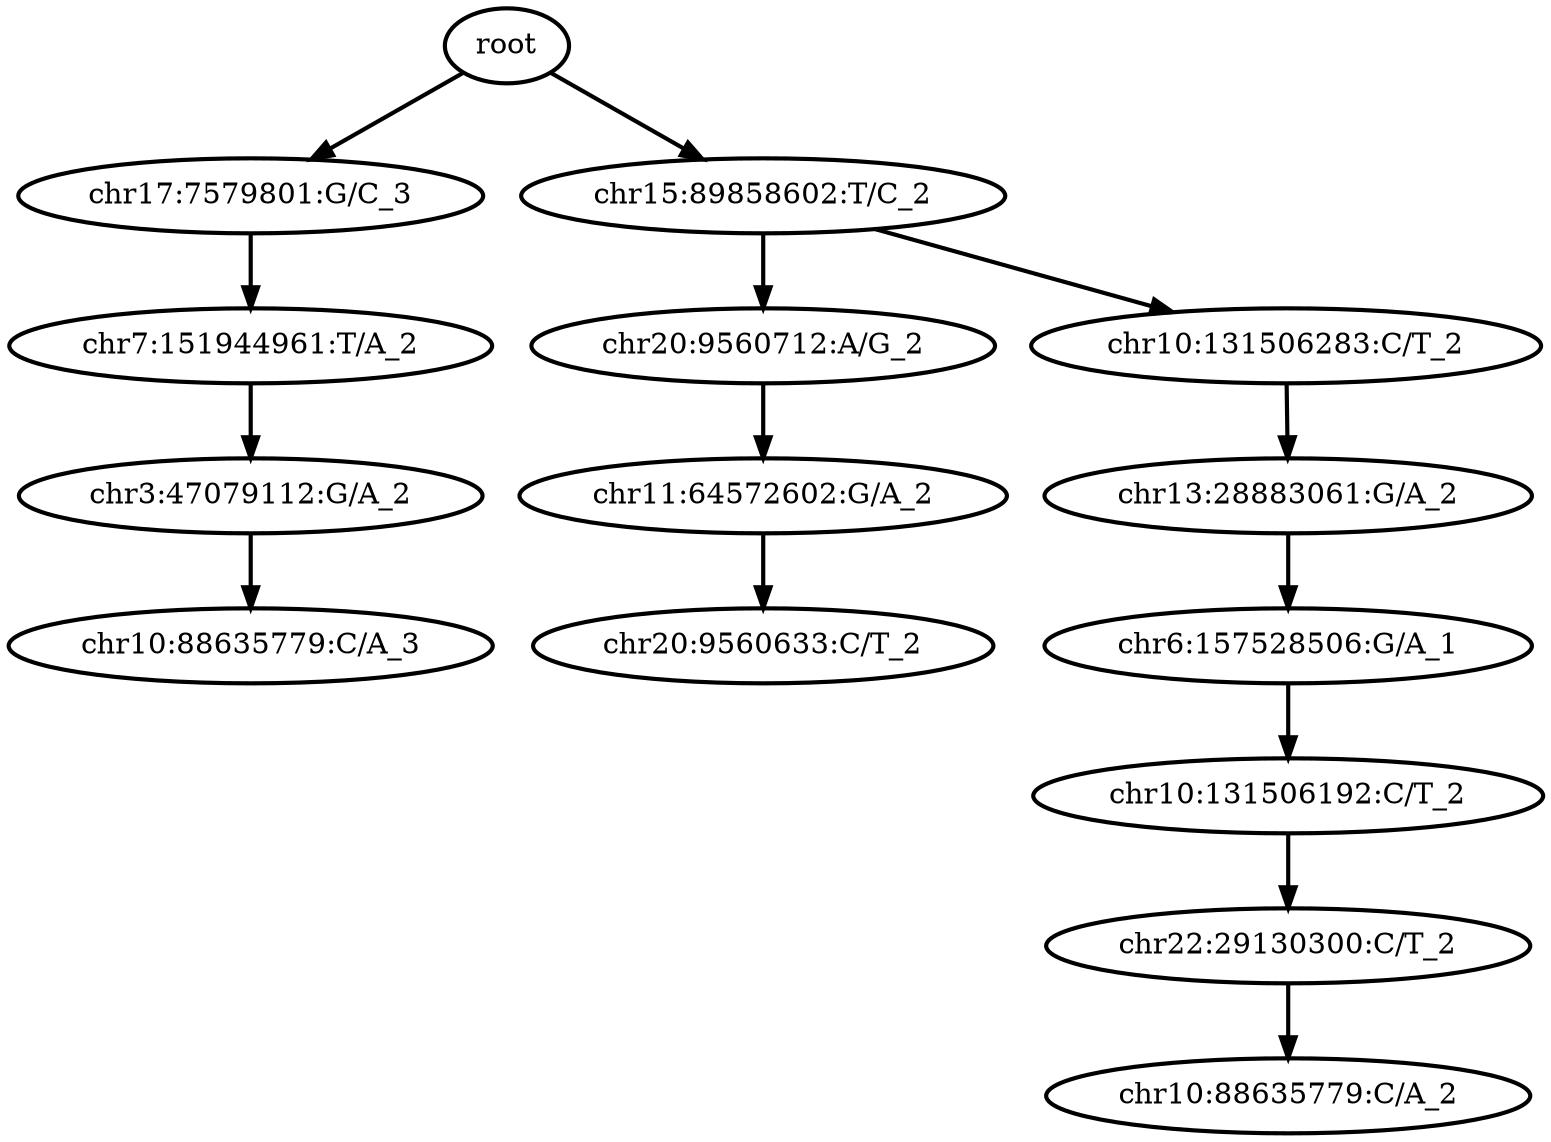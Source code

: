 digraph N {
	overlap="false"
	rankdir="TB"
	0 [label="root", style="bold"];
	1 [label="chr17:7579801:G/C_3", style="bold"];
	2 [label="chr7:151944961:T/A_2", style="bold"];
	3 [label="chr3:47079112:G/A_2", style="bold"];
	4 [label="chr10:88635779:C/A_3", style="bold"];
	5 [label="chr15:89858602:T/C_2", style="bold"];
	6 [label="chr20:9560712:A/G_2", style="bold"];
	7 [label="chr11:64572602:G/A_2", style="bold"];
	8 [label="chr20:9560633:C/T_2", style="bold"];
	9 [label="chr10:131506283:C/T_2", style="bold"];
	10 [label="chr13:28883061:G/A_2", style="bold"];
	11 [label="chr6:157528506:G/A_1", style="bold"];
	12 [label="chr10:131506192:C/T_2", style="bold"];
	13 [label="chr22:29130300:C/T_2", style="bold"];
	14 [label="chr10:88635779:C/A_2", style="bold"];
	0 -> 1 [style="bold"];
	0 -> 5 [style="bold"];
	1 -> 2 [style="bold"];
	2 -> 3 [style="bold"];
	3 -> 4 [style="bold"];
	5 -> 6 [style="bold"];
	5 -> 9 [style="bold"];
	6 -> 7 [style="bold"];
	7 -> 8 [style="bold"];
	9 -> 10 [style="bold"];
	10 -> 11 [style="bold"];
	11 -> 12 [style="bold"];
	12 -> 13 [style="bold"];
	13 -> 14 [style="bold"];
}